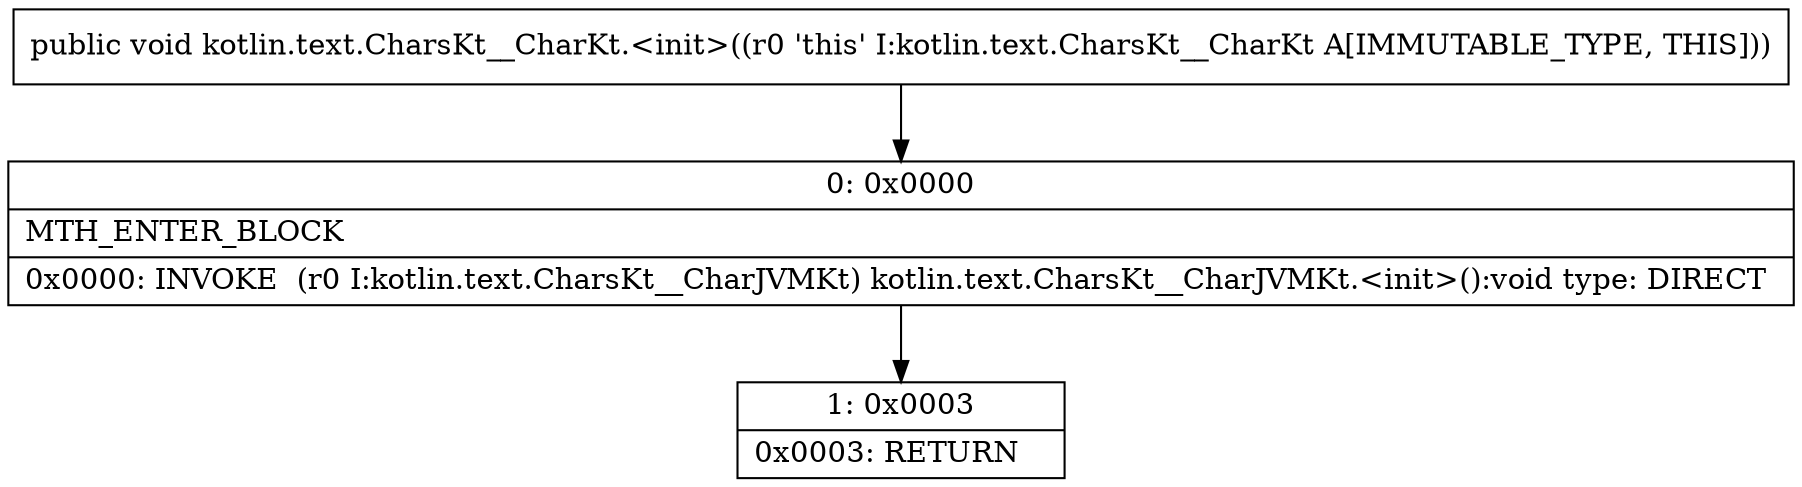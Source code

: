 digraph "CFG forkotlin.text.CharsKt__CharKt.\<init\>()V" {
Node_0 [shape=record,label="{0\:\ 0x0000|MTH_ENTER_BLOCK\l|0x0000: INVOKE  (r0 I:kotlin.text.CharsKt__CharJVMKt) kotlin.text.CharsKt__CharJVMKt.\<init\>():void type: DIRECT \l}"];
Node_1 [shape=record,label="{1\:\ 0x0003|0x0003: RETURN   \l}"];
MethodNode[shape=record,label="{public void kotlin.text.CharsKt__CharKt.\<init\>((r0 'this' I:kotlin.text.CharsKt__CharKt A[IMMUTABLE_TYPE, THIS])) }"];
MethodNode -> Node_0;
Node_0 -> Node_1;
}

